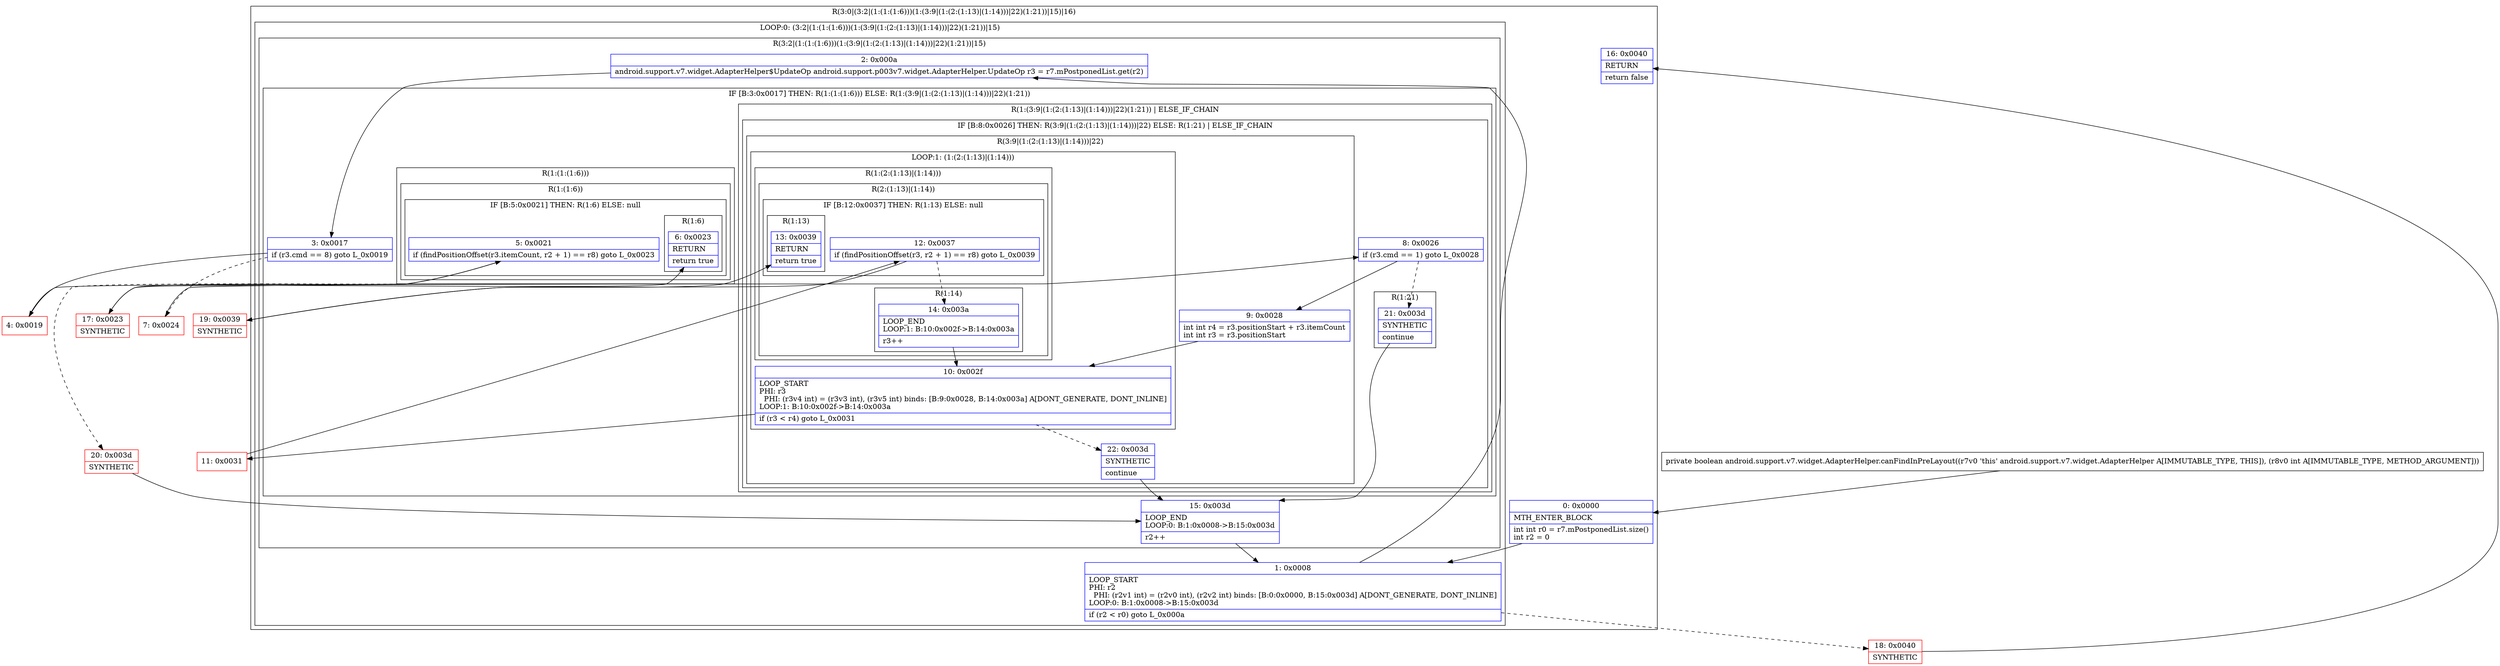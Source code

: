 digraph "CFG forandroid.support.v7.widget.AdapterHelper.canFindInPreLayout(I)Z" {
subgraph cluster_Region_1341433399 {
label = "R(3:0|(3:2|(1:(1:(1:6)))(1:(3:9|(1:(2:(1:13)|(1:14)))|22)(1:21))|15)|16)";
node [shape=record,color=blue];
Node_0 [shape=record,label="{0\:\ 0x0000|MTH_ENTER_BLOCK\l|int int r0 = r7.mPostponedList.size()\lint r2 = 0\l}"];
subgraph cluster_LoopRegion_1764405541 {
label = "LOOP:0: (3:2|(1:(1:(1:6)))(1:(3:9|(1:(2:(1:13)|(1:14)))|22)(1:21))|15)";
node [shape=record,color=blue];
Node_1 [shape=record,label="{1\:\ 0x0008|LOOP_START\lPHI: r2 \l  PHI: (r2v1 int) = (r2v0 int), (r2v2 int) binds: [B:0:0x0000, B:15:0x003d] A[DONT_GENERATE, DONT_INLINE]\lLOOP:0: B:1:0x0008\-\>B:15:0x003d\l|if (r2 \< r0) goto L_0x000a\l}"];
subgraph cluster_Region_108018737 {
label = "R(3:2|(1:(1:(1:6)))(1:(3:9|(1:(2:(1:13)|(1:14)))|22)(1:21))|15)";
node [shape=record,color=blue];
Node_2 [shape=record,label="{2\:\ 0x000a|android.support.v7.widget.AdapterHelper$UpdateOp android.support.p003v7.widget.AdapterHelper.UpdateOp r3 = r7.mPostponedList.get(r2)\l}"];
subgraph cluster_IfRegion_1828069096 {
label = "IF [B:3:0x0017] THEN: R(1:(1:(1:6))) ELSE: R(1:(3:9|(1:(2:(1:13)|(1:14)))|22)(1:21))";
node [shape=record,color=blue];
Node_3 [shape=record,label="{3\:\ 0x0017|if (r3.cmd == 8) goto L_0x0019\l}"];
subgraph cluster_Region_472969761 {
label = "R(1:(1:(1:6)))";
node [shape=record,color=blue];
subgraph cluster_Region_1699433909 {
label = "R(1:(1:6))";
node [shape=record,color=blue];
subgraph cluster_IfRegion_986112568 {
label = "IF [B:5:0x0021] THEN: R(1:6) ELSE: null";
node [shape=record,color=blue];
Node_5 [shape=record,label="{5\:\ 0x0021|if (findPositionOffset(r3.itemCount, r2 + 1) == r8) goto L_0x0023\l}"];
subgraph cluster_Region_1814280667 {
label = "R(1:6)";
node [shape=record,color=blue];
Node_6 [shape=record,label="{6\:\ 0x0023|RETURN\l|return true\l}"];
}
}
}
}
subgraph cluster_Region_1795807204 {
label = "R(1:(3:9|(1:(2:(1:13)|(1:14)))|22)(1:21)) | ELSE_IF_CHAIN\l";
node [shape=record,color=blue];
subgraph cluster_IfRegion_1809852147 {
label = "IF [B:8:0x0026] THEN: R(3:9|(1:(2:(1:13)|(1:14)))|22) ELSE: R(1:21) | ELSE_IF_CHAIN\l";
node [shape=record,color=blue];
Node_8 [shape=record,label="{8\:\ 0x0026|if (r3.cmd == 1) goto L_0x0028\l}"];
subgraph cluster_Region_1723522709 {
label = "R(3:9|(1:(2:(1:13)|(1:14)))|22)";
node [shape=record,color=blue];
Node_9 [shape=record,label="{9\:\ 0x0028|int int r4 = r3.positionStart + r3.itemCount\lint int r3 = r3.positionStart\l}"];
subgraph cluster_LoopRegion_2134392685 {
label = "LOOP:1: (1:(2:(1:13)|(1:14)))";
node [shape=record,color=blue];
Node_10 [shape=record,label="{10\:\ 0x002f|LOOP_START\lPHI: r3 \l  PHI: (r3v4 int) = (r3v3 int), (r3v5 int) binds: [B:9:0x0028, B:14:0x003a] A[DONT_GENERATE, DONT_INLINE]\lLOOP:1: B:10:0x002f\-\>B:14:0x003a\l|if (r3 \< r4) goto L_0x0031\l}"];
subgraph cluster_Region_1890816350 {
label = "R(1:(2:(1:13)|(1:14)))";
node [shape=record,color=blue];
subgraph cluster_Region_1336560664 {
label = "R(2:(1:13)|(1:14))";
node [shape=record,color=blue];
subgraph cluster_IfRegion_1357459017 {
label = "IF [B:12:0x0037] THEN: R(1:13) ELSE: null";
node [shape=record,color=blue];
Node_12 [shape=record,label="{12\:\ 0x0037|if (findPositionOffset(r3, r2 + 1) == r8) goto L_0x0039\l}"];
subgraph cluster_Region_1052170583 {
label = "R(1:13)";
node [shape=record,color=blue];
Node_13 [shape=record,label="{13\:\ 0x0039|RETURN\l|return true\l}"];
}
}
subgraph cluster_Region_593854268 {
label = "R(1:14)";
node [shape=record,color=blue];
Node_14 [shape=record,label="{14\:\ 0x003a|LOOP_END\lLOOP:1: B:10:0x002f\-\>B:14:0x003a\l|r3++\l}"];
}
}
}
}
Node_22 [shape=record,label="{22\:\ 0x003d|SYNTHETIC\l|continue\l}"];
}
subgraph cluster_Region_463839122 {
label = "R(1:21)";
node [shape=record,color=blue];
Node_21 [shape=record,label="{21\:\ 0x003d|SYNTHETIC\l|continue\l}"];
}
}
}
}
Node_15 [shape=record,label="{15\:\ 0x003d|LOOP_END\lLOOP:0: B:1:0x0008\-\>B:15:0x003d\l|r2++\l}"];
}
}
Node_16 [shape=record,label="{16\:\ 0x0040|RETURN\l|return false\l}"];
}
Node_4 [shape=record,color=red,label="{4\:\ 0x0019}"];
Node_7 [shape=record,color=red,label="{7\:\ 0x0024}"];
Node_11 [shape=record,color=red,label="{11\:\ 0x0031}"];
Node_17 [shape=record,color=red,label="{17\:\ 0x0023|SYNTHETIC\l}"];
Node_18 [shape=record,color=red,label="{18\:\ 0x0040|SYNTHETIC\l}"];
Node_19 [shape=record,color=red,label="{19\:\ 0x0039|SYNTHETIC\l}"];
Node_20 [shape=record,color=red,label="{20\:\ 0x003d|SYNTHETIC\l}"];
MethodNode[shape=record,label="{private boolean android.support.v7.widget.AdapterHelper.canFindInPreLayout((r7v0 'this' android.support.v7.widget.AdapterHelper A[IMMUTABLE_TYPE, THIS]), (r8v0 int A[IMMUTABLE_TYPE, METHOD_ARGUMENT])) }"];
MethodNode -> Node_0;
Node_0 -> Node_1;
Node_1 -> Node_2;
Node_1 -> Node_18[style=dashed];
Node_2 -> Node_3;
Node_3 -> Node_4;
Node_3 -> Node_7[style=dashed];
Node_5 -> Node_17;
Node_5 -> Node_20[style=dashed];
Node_8 -> Node_9;
Node_8 -> Node_21[style=dashed];
Node_9 -> Node_10;
Node_10 -> Node_11;
Node_10 -> Node_22[style=dashed];
Node_12 -> Node_14[style=dashed];
Node_12 -> Node_19;
Node_14 -> Node_10;
Node_22 -> Node_15;
Node_21 -> Node_15;
Node_15 -> Node_1;
Node_4 -> Node_5;
Node_7 -> Node_8;
Node_11 -> Node_12;
Node_17 -> Node_6;
Node_18 -> Node_16;
Node_19 -> Node_13;
Node_20 -> Node_15;
}

